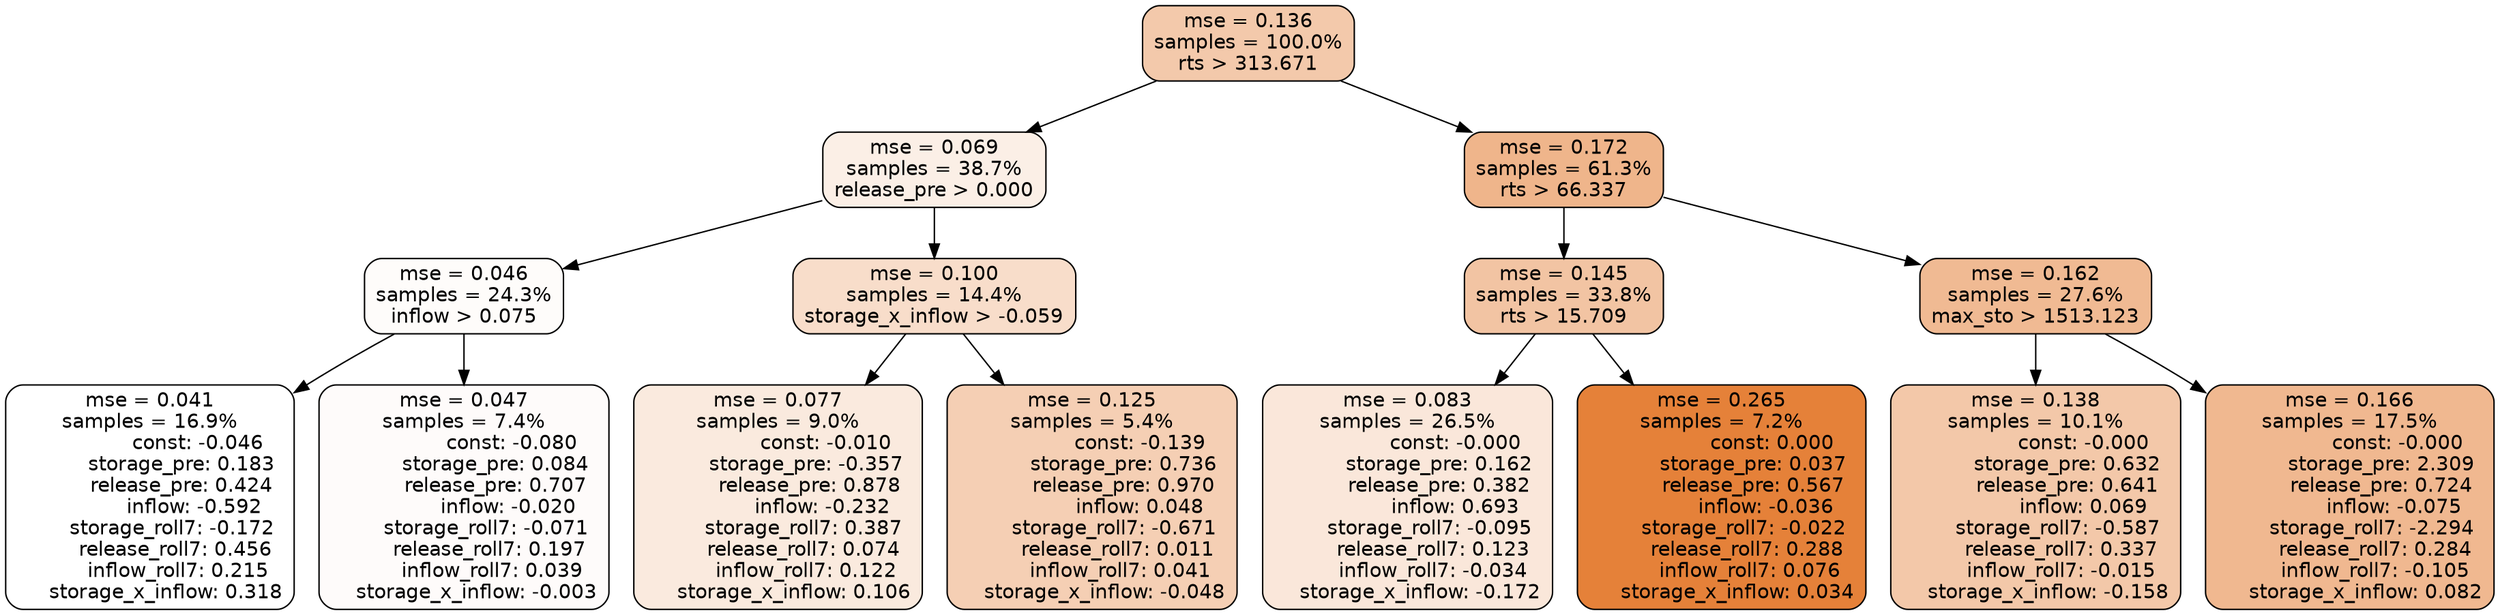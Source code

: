 digraph tree {
node [shape=rectangle, style="filled, rounded", color="black", fontname=helvetica] ;
edge [fontname=helvetica] ;
	"0" [label="mse = 0.136
samples = 100.0%
rts > 313.671", fillcolor="#f3c9ab"]
	"8" [label="mse = 0.069
samples = 38.7%
release_pre > 0.000", fillcolor="#fbefe6"]
	"1" [label="mse = 0.172
samples = 61.3%
rts > 66.337", fillcolor="#efb58b"]
	"9" [label="mse = 0.046
samples = 24.3%
inflow > 0.075", fillcolor="#fefcfa"]
	"12" [label="mse = 0.100
samples = 14.4%
storage_x_inflow > -0.059", fillcolor="#f8ddca"]
	"2" [label="mse = 0.145
samples = 33.8%
rts > 15.709", fillcolor="#f2c4a3"]
	"5" [label="mse = 0.162
samples = 27.6%
max_sto > 1513.123", fillcolor="#f0ba93"]
	"10" [label="mse = 0.041
samples = 16.9%
               const: -0.046
          storage_pre: 0.183
          release_pre: 0.424
              inflow: -0.592
       storage_roll7: -0.172
        release_roll7: 0.456
         inflow_roll7: 0.215
     storage_x_inflow: 0.318", fillcolor="#ffffff"]
	"11" [label="mse = 0.047
samples = 7.4%
               const: -0.080
          storage_pre: 0.084
          release_pre: 0.707
              inflow: -0.020
       storage_roll7: -0.071
        release_roll7: 0.197
         inflow_roll7: 0.039
    storage_x_inflow: -0.003", fillcolor="#fefbfa"]
	"13" [label="mse = 0.077
samples = 9.0%
               const: -0.010
         storage_pre: -0.357
          release_pre: 0.878
              inflow: -0.232
        storage_roll7: 0.387
        release_roll7: 0.074
         inflow_roll7: 0.122
     storage_x_inflow: 0.106", fillcolor="#faeade"]
	"14" [label="mse = 0.125
samples = 5.4%
               const: -0.139
          storage_pre: 0.736
          release_pre: 0.970
               inflow: 0.048
       storage_roll7: -0.671
        release_roll7: 0.011
         inflow_roll7: 0.041
    storage_x_inflow: -0.048", fillcolor="#f5cfb4"]
	"3" [label="mse = 0.083
samples = 26.5%
               const: -0.000
          storage_pre: 0.162
          release_pre: 0.382
               inflow: 0.693
       storage_roll7: -0.095
        release_roll7: 0.123
        inflow_roll7: -0.034
    storage_x_inflow: -0.172", fillcolor="#fae7da"]
	"4" [label="mse = 0.265
samples = 7.2%
                const: 0.000
          storage_pre: 0.037
          release_pre: 0.567
              inflow: -0.036
       storage_roll7: -0.022
        release_roll7: 0.288
         inflow_roll7: 0.076
     storage_x_inflow: 0.034", fillcolor="#e58139"]
	"7" [label="mse = 0.138
samples = 10.1%
               const: -0.000
          storage_pre: 0.632
          release_pre: 0.641
               inflow: 0.069
       storage_roll7: -0.587
        release_roll7: 0.337
        inflow_roll7: -0.015
    storage_x_inflow: -0.158", fillcolor="#f3c8a9"]
	"6" [label="mse = 0.166
samples = 17.5%
               const: -0.000
          storage_pre: 2.309
          release_pre: 0.724
              inflow: -0.075
       storage_roll7: -2.294
        release_roll7: 0.284
        inflow_roll7: -0.105
     storage_x_inflow: 0.082", fillcolor="#f0b890"]

	"0" -> "1"
	"0" -> "8"
	"8" -> "9"
	"8" -> "12"
	"1" -> "2"
	"1" -> "5"
	"9" -> "10"
	"9" -> "11"
	"12" -> "13"
	"12" -> "14"
	"2" -> "3"
	"2" -> "4"
	"5" -> "6"
	"5" -> "7"
}